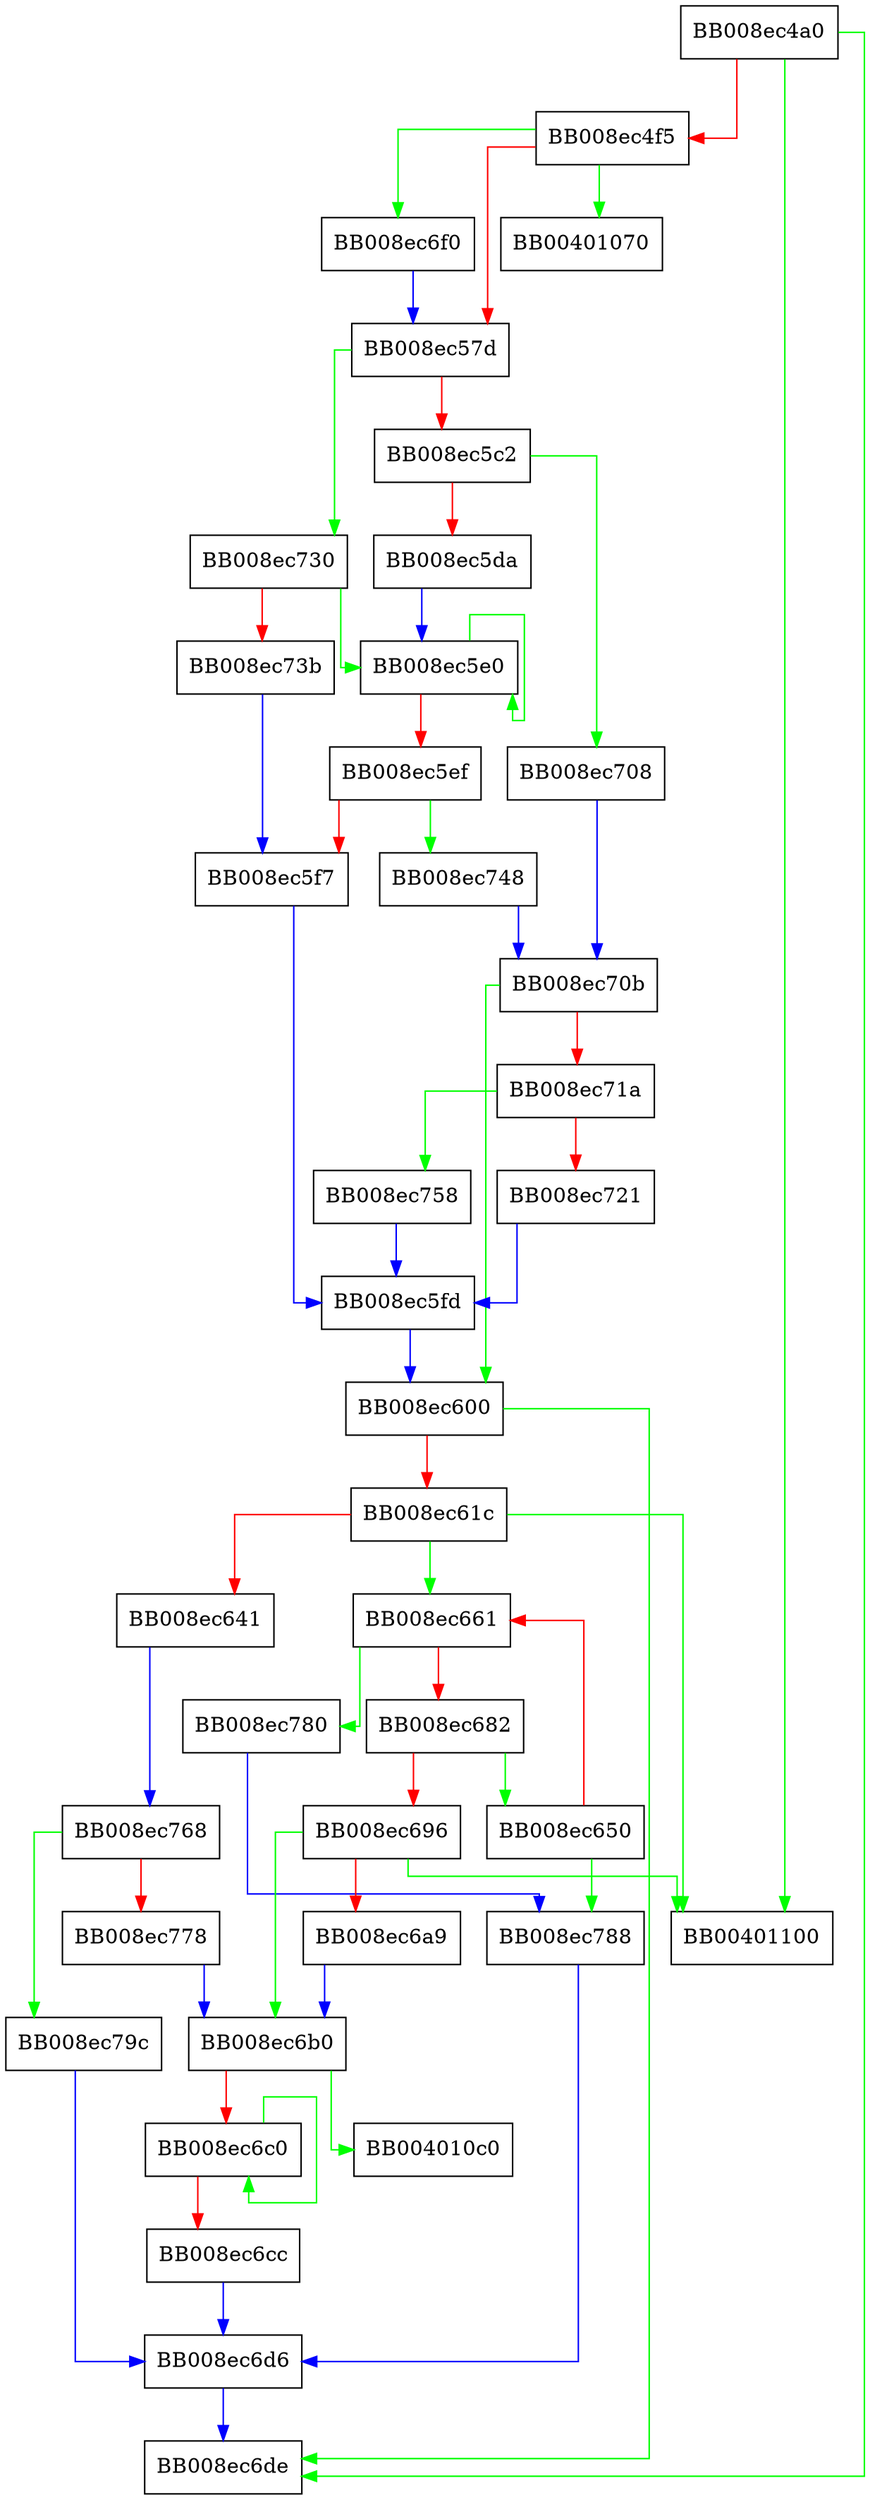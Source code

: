 digraph _dl_new_object {
  node [shape="box"];
  graph [splines=ortho];
  BB008ec4a0 -> BB00401100 [color="green"];
  BB008ec4a0 -> BB008ec6de [color="green"];
  BB008ec4a0 -> BB008ec4f5 [color="red"];
  BB008ec4f5 -> BB00401070 [color="green"];
  BB008ec4f5 -> BB008ec6f0 [color="green"];
  BB008ec4f5 -> BB008ec57d [color="red"];
  BB008ec57d -> BB008ec730 [color="green"];
  BB008ec57d -> BB008ec5c2 [color="red"];
  BB008ec5c2 -> BB008ec708 [color="green"];
  BB008ec5c2 -> BB008ec5da [color="red"];
  BB008ec5da -> BB008ec5e0 [color="blue"];
  BB008ec5e0 -> BB008ec5e0 [color="green"];
  BB008ec5e0 -> BB008ec5ef [color="red"];
  BB008ec5ef -> BB008ec748 [color="green"];
  BB008ec5ef -> BB008ec5f7 [color="red"];
  BB008ec5f7 -> BB008ec5fd [color="blue"];
  BB008ec5fd -> BB008ec600 [color="blue"];
  BB008ec600 -> BB008ec6de [color="green"];
  BB008ec600 -> BB008ec61c [color="red"];
  BB008ec61c -> BB00401100 [color="green"];
  BB008ec61c -> BB008ec661 [color="green"];
  BB008ec61c -> BB008ec641 [color="red"];
  BB008ec641 -> BB008ec768 [color="blue"];
  BB008ec650 -> BB008ec788 [color="green"];
  BB008ec650 -> BB008ec661 [color="red"];
  BB008ec661 -> BB008ec780 [color="green"];
  BB008ec661 -> BB008ec682 [color="red"];
  BB008ec682 -> BB008ec650 [color="green"];
  BB008ec682 -> BB008ec696 [color="red"];
  BB008ec696 -> BB00401100 [color="green"];
  BB008ec696 -> BB008ec6b0 [color="green"];
  BB008ec696 -> BB008ec6a9 [color="red"];
  BB008ec6a9 -> BB008ec6b0 [color="blue"];
  BB008ec6b0 -> BB004010c0 [color="green"];
  BB008ec6b0 -> BB008ec6c0 [color="red"];
  BB008ec6c0 -> BB008ec6c0 [color="green"];
  BB008ec6c0 -> BB008ec6cc [color="red"];
  BB008ec6cc -> BB008ec6d6 [color="blue"];
  BB008ec6d6 -> BB008ec6de [color="blue"];
  BB008ec6f0 -> BB008ec57d [color="blue"];
  BB008ec708 -> BB008ec70b [color="blue"];
  BB008ec70b -> BB008ec600 [color="green"];
  BB008ec70b -> BB008ec71a [color="red"];
  BB008ec71a -> BB008ec758 [color="green"];
  BB008ec71a -> BB008ec721 [color="red"];
  BB008ec721 -> BB008ec5fd [color="blue"];
  BB008ec730 -> BB008ec5e0 [color="green"];
  BB008ec730 -> BB008ec73b [color="red"];
  BB008ec73b -> BB008ec5f7 [color="blue"];
  BB008ec748 -> BB008ec70b [color="blue"];
  BB008ec758 -> BB008ec5fd [color="blue"];
  BB008ec768 -> BB008ec79c [color="green"];
  BB008ec768 -> BB008ec778 [color="red"];
  BB008ec778 -> BB008ec6b0 [color="blue"];
  BB008ec780 -> BB008ec788 [color="blue"];
  BB008ec788 -> BB008ec6d6 [color="blue"];
  BB008ec79c -> BB008ec6d6 [color="blue"];
}